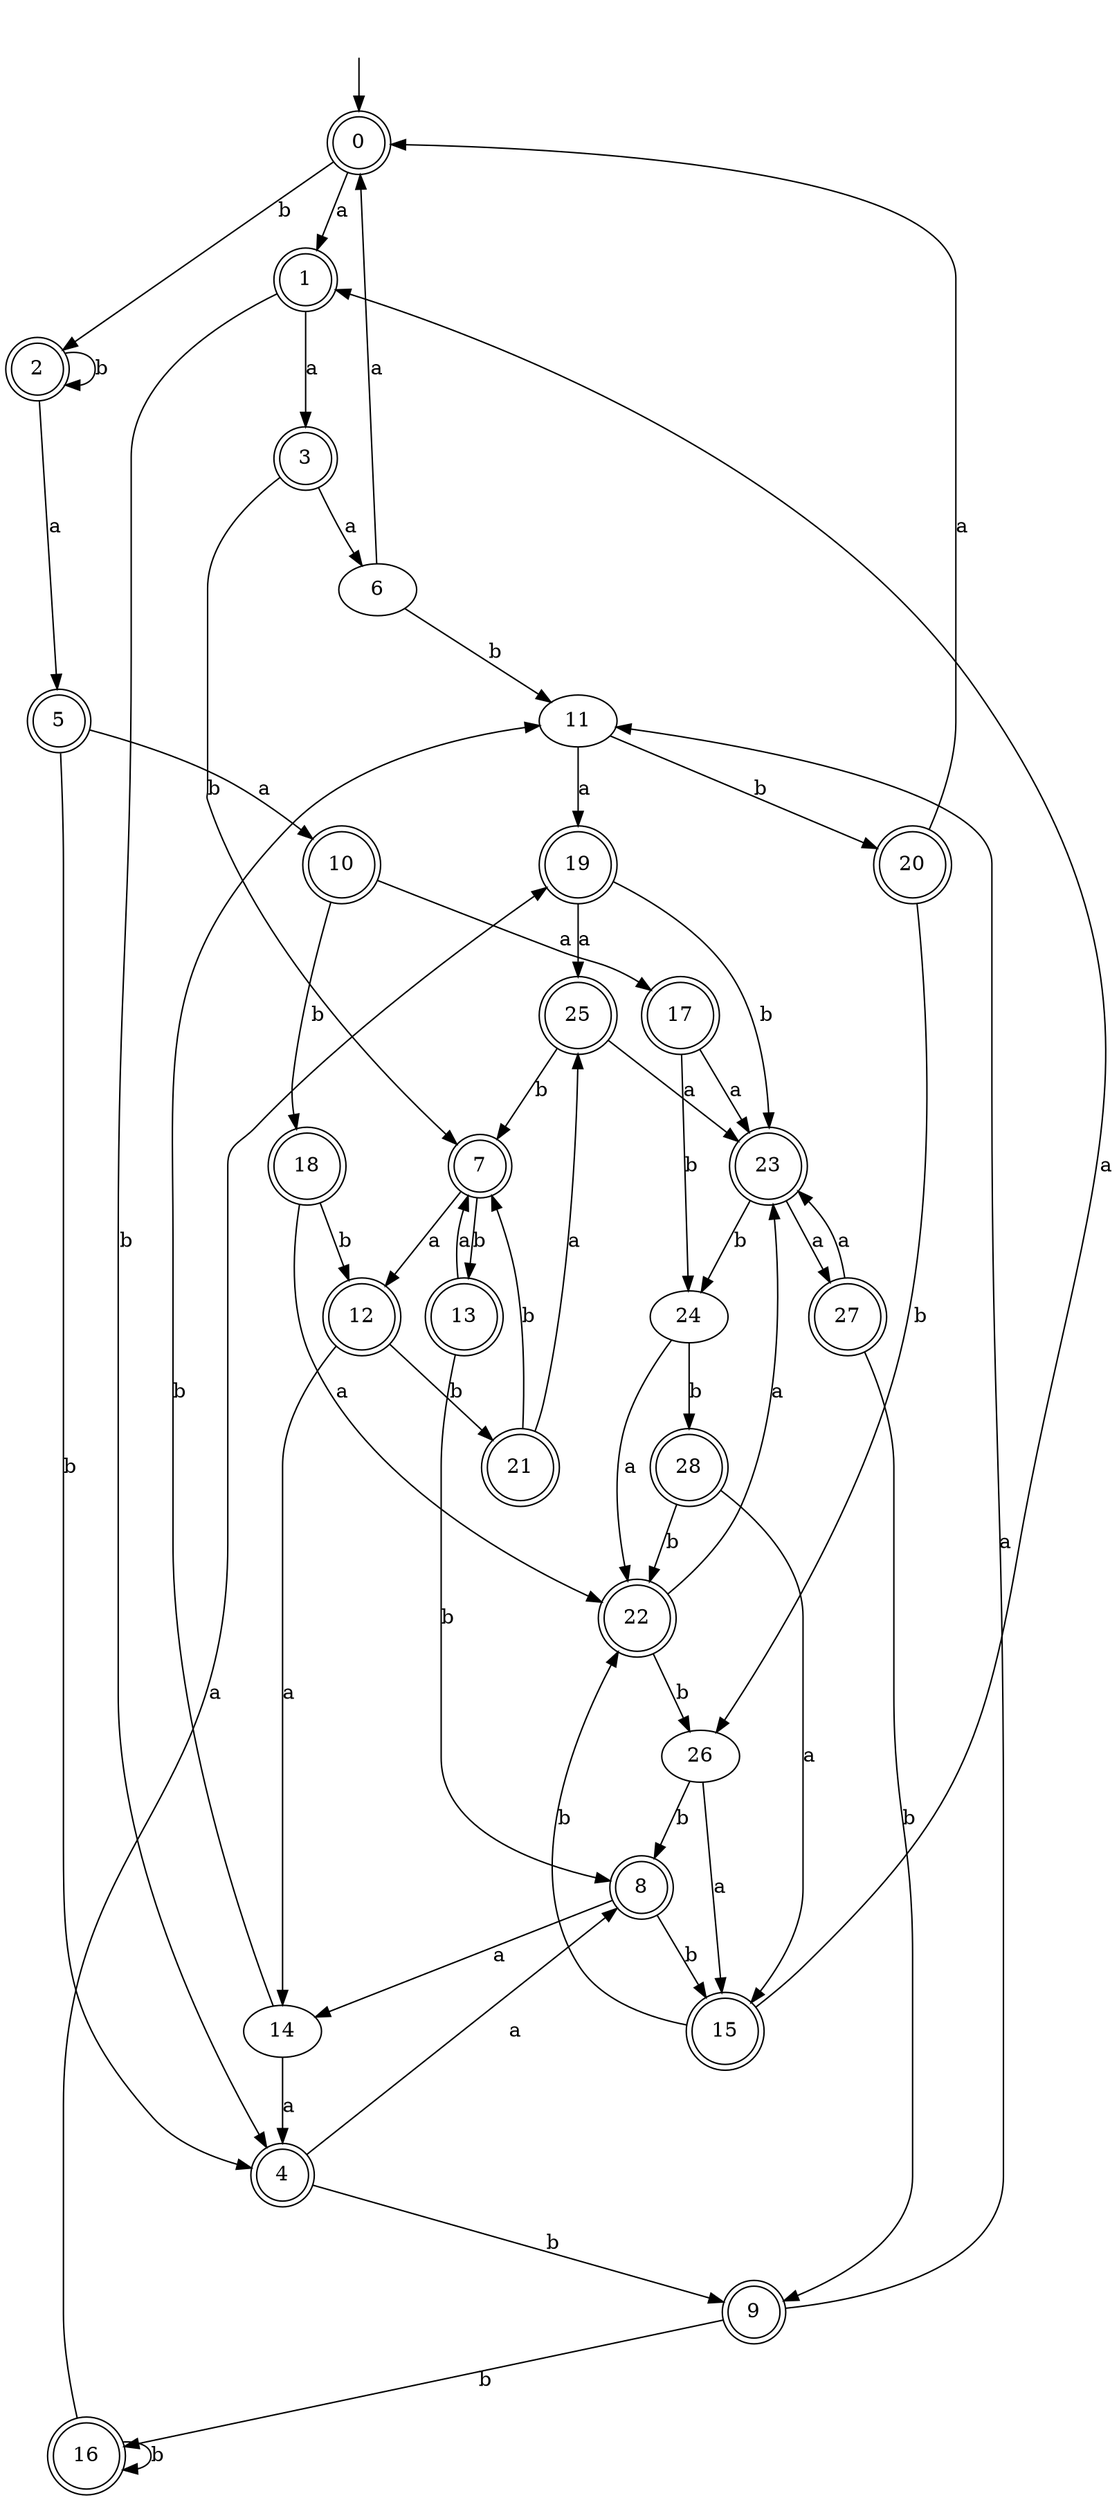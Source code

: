 digraph RandomDFA {
  __start0 [label="", shape=none];
  __start0 -> 0 [label=""];
  0 [shape=circle] [shape=doublecircle]
  0 -> 1 [label="a"]
  0 -> 2 [label="b"]
  1 [shape=doublecircle]
  1 -> 3 [label="a"]
  1 -> 4 [label="b"]
  2 [shape=doublecircle]
  2 -> 5 [label="a"]
  2 -> 2 [label="b"]
  3 [shape=doublecircle]
  3 -> 6 [label="a"]
  3 -> 7 [label="b"]
  4 [shape=doublecircle]
  4 -> 8 [label="a"]
  4 -> 9 [label="b"]
  5 [shape=doublecircle]
  5 -> 10 [label="a"]
  5 -> 4 [label="b"]
  6
  6 -> 0 [label="a"]
  6 -> 11 [label="b"]
  7 [shape=doublecircle]
  7 -> 12 [label="a"]
  7 -> 13 [label="b"]
  8 [shape=doublecircle]
  8 -> 14 [label="a"]
  8 -> 15 [label="b"]
  9 [shape=doublecircle]
  9 -> 11 [label="a"]
  9 -> 16 [label="b"]
  10 [shape=doublecircle]
  10 -> 17 [label="a"]
  10 -> 18 [label="b"]
  11
  11 -> 19 [label="a"]
  11 -> 20 [label="b"]
  12 [shape=doublecircle]
  12 -> 14 [label="a"]
  12 -> 21 [label="b"]
  13 [shape=doublecircle]
  13 -> 7 [label="a"]
  13 -> 8 [label="b"]
  14
  14 -> 4 [label="a"]
  14 -> 11 [label="b"]
  15 [shape=doublecircle]
  15 -> 1 [label="a"]
  15 -> 22 [label="b"]
  16 [shape=doublecircle]
  16 -> 19 [label="a"]
  16 -> 16 [label="b"]
  17 [shape=doublecircle]
  17 -> 23 [label="a"]
  17 -> 24 [label="b"]
  18 [shape=doublecircle]
  18 -> 22 [label="a"]
  18 -> 12 [label="b"]
  19 [shape=doublecircle]
  19 -> 25 [label="a"]
  19 -> 23 [label="b"]
  20 [shape=doublecircle]
  20 -> 0 [label="a"]
  20 -> 26 [label="b"]
  21 [shape=doublecircle]
  21 -> 25 [label="a"]
  21 -> 7 [label="b"]
  22 [shape=doublecircle]
  22 -> 23 [label="a"]
  22 -> 26 [label="b"]
  23 [shape=doublecircle]
  23 -> 27 [label="a"]
  23 -> 24 [label="b"]
  24
  24 -> 22 [label="a"]
  24 -> 28 [label="b"]
  25 [shape=doublecircle]
  25 -> 23 [label="a"]
  25 -> 7 [label="b"]
  26
  26 -> 15 [label="a"]
  26 -> 8 [label="b"]
  27 [shape=doublecircle]
  27 -> 23 [label="a"]
  27 -> 9 [label="b"]
  28 [shape=doublecircle]
  28 -> 15 [label="a"]
  28 -> 22 [label="b"]
}

